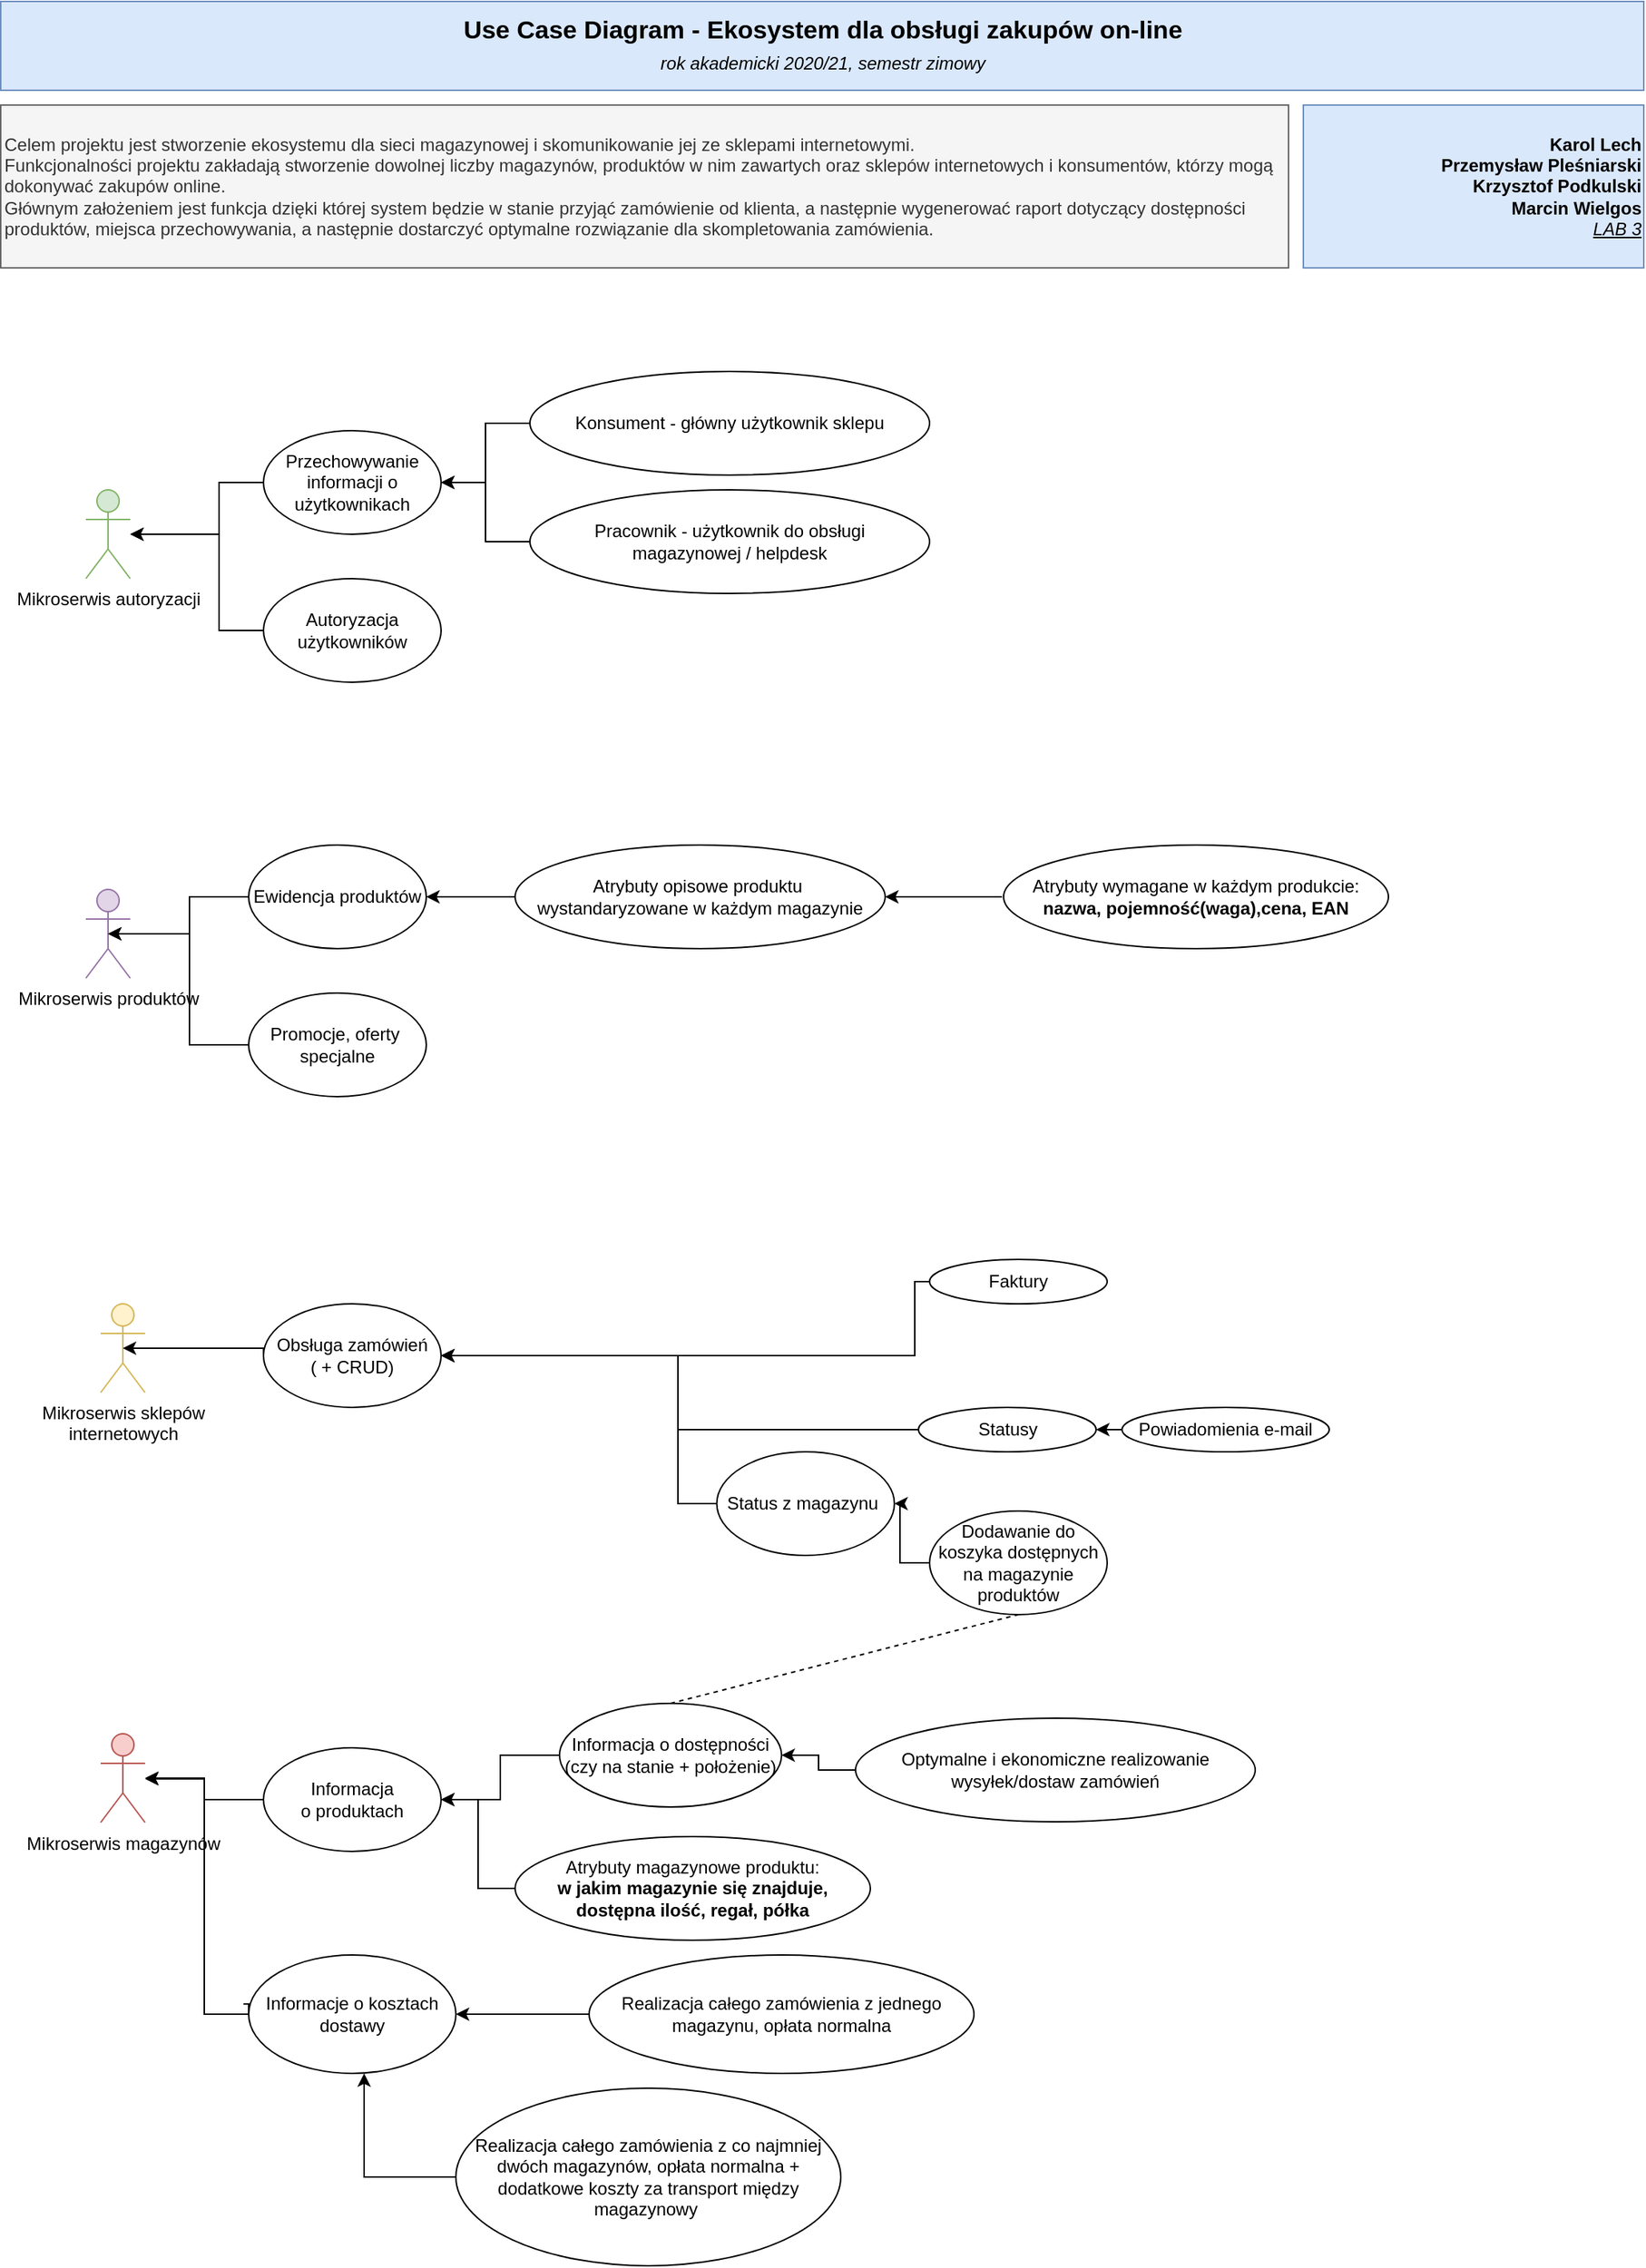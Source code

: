 <mxfile version="13.8.5" type="github">
  <diagram id="2Kik47GidB9AQ40GQkq-" name="Page-1">
    <mxGraphModel dx="1422" dy="794" grid="1" gridSize="10" guides="1" tooltips="1" connect="1" arrows="1" fold="1" page="1" pageScale="1" pageWidth="1169" pageHeight="827" math="0" shadow="0">
      <root>
        <mxCell id="0" />
        <mxCell id="1" parent="0" />
        <mxCell id="m06EBDlfmfmUvxlai8eZ-1" value="&lt;div style=&quot;font-size: 17px&quot;&gt;&lt;b style=&quot;font-size: 17px&quot;&gt;Use Case Diagram -&amp;nbsp;&lt;/b&gt;&lt;b&gt;&lt;span lang=&quot;pl&quot; style=&quot;line-height: 115%&quot;&gt;Ekosystem dla obsługi zakupów on-line&lt;/span&gt;&lt;/b&gt;&lt;/div&gt;&lt;div&gt;&lt;i&gt;&lt;font style=&quot;font-size: 12px&quot;&gt;rok akademicki 2020/21, semestr zimowy&lt;/font&gt;&lt;/i&gt;&lt;/div&gt;" style="rounded=0;whiteSpace=wrap;html=1;fillColor=#dae8fc;strokeColor=#6c8ebf;fontFamily=Helvetica;align=center;fontSize=17;" parent="1" vertex="1">
          <mxGeometry x="32.5" y="40" width="1110" height="60" as="geometry" />
        </mxCell>
        <mxCell id="m06EBDlfmfmUvxlai8eZ-2" value="&lt;div&gt;&lt;font&gt;&lt;b&gt;Karol Lech&lt;/b&gt;&lt;/font&gt;&lt;/div&gt;&lt;div&gt;&lt;font&gt;&lt;b&gt;Przemysław Pleśniarski&lt;/b&gt;&lt;/font&gt;&lt;/div&gt;&lt;div&gt;&lt;font&gt;&lt;b&gt;Krzysztof Podkulski&lt;/b&gt;&lt;/font&gt;&lt;/div&gt;&lt;div&gt;&lt;b&gt;Marcin Wielgos&lt;/b&gt;&lt;/div&gt;&lt;div&gt;&lt;u&gt;&lt;i&gt;LAB 3&lt;/i&gt;&lt;/u&gt;&lt;/div&gt;" style="rounded=0;whiteSpace=wrap;html=1;fillColor=#dae8fc;strokeColor=#6c8ebf;align=right;fontFamily=Helvetica;labelBackgroundColor=none;labelBorderColor=none;strokeWidth=1;glass=0;shadow=0;sketch=0;" parent="1" vertex="1">
          <mxGeometry x="912.5" y="110" width="230" height="110" as="geometry" />
        </mxCell>
        <mxCell id="m06EBDlfmfmUvxlai8eZ-3" value="&lt;div&gt;Celem projektu jest stworzenie ekosystemu dla sieci magazynowej i skomunikowanie jej ze sklepami internetowymi.&amp;nbsp;&lt;/div&gt;&lt;div&gt;Funkcjonalności projektu zakładają stworzenie dowolnej liczby magazynów, produktów w nim zawartych oraz sklepów internetowych i konsumentów, którzy mogą&lt;/div&gt;&lt;div&gt;dokonywać zakupów online.&lt;/div&gt;&lt;div&gt;Głównym założeniem jest funkcja dzięki której system będzie w stanie przyjąć zamówienie od klienta, a następnie wygenerować raport dotyczący dostępności produktów, miejsca przechowywania, a następnie dostarczyć optymalne rozwiązanie dla skompletowania zamówienia.&amp;nbsp;&lt;/div&gt;" style="rounded=0;whiteSpace=wrap;html=1;align=left;fontFamily=Helvetica;labelBackgroundColor=none;labelBorderColor=none;strokeWidth=1;glass=0;shadow=0;sketch=0;fillColor=#f5f5f5;strokeColor=#666666;fontColor=#333333;" parent="1" vertex="1">
          <mxGeometry x="32.5" y="110" width="870" height="110" as="geometry" />
        </mxCell>
        <mxCell id="m06EBDlfmfmUvxlai8eZ-5" value="Mikroserwis autoryzacji" style="shape=umlActor;verticalLabelPosition=bottom;verticalAlign=top;html=1;outlineConnect=0;fillColor=#d5e8d4;strokeColor=#82b366;" parent="1" vertex="1">
          <mxGeometry x="90" y="370" width="30" height="60" as="geometry" />
        </mxCell>
        <mxCell id="m06EBDlfmfmUvxlai8eZ-18" style="edgeStyle=orthogonalEdgeStyle;rounded=0;orthogonalLoop=1;jettySize=auto;html=1;exitX=0;exitY=0.5;exitDx=0;exitDy=0;" parent="1" source="m06EBDlfmfmUvxlai8eZ-6" edge="1">
          <mxGeometry relative="1" as="geometry">
            <mxPoint x="120" y="400" as="targetPoint" />
            <Array as="points">
              <mxPoint x="180" y="365" />
              <mxPoint x="180" y="400" />
            </Array>
          </mxGeometry>
        </mxCell>
        <mxCell id="m06EBDlfmfmUvxlai8eZ-6" value="Przechowywanie&lt;br&gt;informacji o&lt;br&gt;użytkownikach" style="ellipse;whiteSpace=wrap;html=1;" parent="1" vertex="1">
          <mxGeometry x="210" y="330" width="120" height="70" as="geometry" />
        </mxCell>
        <mxCell id="m06EBDlfmfmUvxlai8eZ-9" style="edgeStyle=orthogonalEdgeStyle;rounded=0;orthogonalLoop=1;jettySize=auto;html=1;exitX=0;exitY=0.5;exitDx=0;exitDy=0;entryX=1;entryY=0.5;entryDx=0;entryDy=0;" parent="1" source="m06EBDlfmfmUvxlai8eZ-7" target="m06EBDlfmfmUvxlai8eZ-6" edge="1">
          <mxGeometry relative="1" as="geometry" />
        </mxCell>
        <mxCell id="m06EBDlfmfmUvxlai8eZ-7" value="Konsument - główny użytkownik sklepu" style="ellipse;whiteSpace=wrap;html=1;" parent="1" vertex="1">
          <mxGeometry x="390" y="290" width="270" height="70" as="geometry" />
        </mxCell>
        <mxCell id="m06EBDlfmfmUvxlai8eZ-10" style="edgeStyle=orthogonalEdgeStyle;rounded=0;orthogonalLoop=1;jettySize=auto;html=1;exitX=0;exitY=0.5;exitDx=0;exitDy=0;entryX=1;entryY=0.5;entryDx=0;entryDy=0;" parent="1" source="m06EBDlfmfmUvxlai8eZ-8" target="m06EBDlfmfmUvxlai8eZ-6" edge="1">
          <mxGeometry relative="1" as="geometry">
            <mxPoint x="330" y="360" as="targetPoint" />
            <Array as="points">
              <mxPoint x="360" y="405" />
              <mxPoint x="360" y="365" />
            </Array>
          </mxGeometry>
        </mxCell>
        <mxCell id="m06EBDlfmfmUvxlai8eZ-8" value="Pracownik - użytkownik do obsługi &lt;br&gt;magazynowej / helpdesk" style="ellipse;whiteSpace=wrap;html=1;" parent="1" vertex="1">
          <mxGeometry x="390" y="370" width="270" height="70" as="geometry" />
        </mxCell>
        <mxCell id="m06EBDlfmfmUvxlai8eZ-17" style="edgeStyle=orthogonalEdgeStyle;rounded=0;orthogonalLoop=1;jettySize=auto;html=1;exitX=0;exitY=0.5;exitDx=0;exitDy=0;" parent="1" source="m06EBDlfmfmUvxlai8eZ-11" target="m06EBDlfmfmUvxlai8eZ-5" edge="1">
          <mxGeometry relative="1" as="geometry">
            <Array as="points">
              <mxPoint x="180" y="465" />
              <mxPoint x="180" y="400" />
            </Array>
          </mxGeometry>
        </mxCell>
        <mxCell id="m06EBDlfmfmUvxlai8eZ-11" value="Autoryzacja użytkowników" style="ellipse;whiteSpace=wrap;html=1;" parent="1" vertex="1">
          <mxGeometry x="210" y="430" width="120" height="70" as="geometry" />
        </mxCell>
        <mxCell id="m06EBDlfmfmUvxlai8eZ-12" value="Mikroserwis magazynów" style="shape=umlActor;verticalLabelPosition=bottom;verticalAlign=top;html=1;outlineConnect=0;fillColor=#f8cecc;strokeColor=#b85450;" parent="1" vertex="1">
          <mxGeometry x="100" y="1210.5" width="30" height="60" as="geometry" />
        </mxCell>
        <mxCell id="m06EBDlfmfmUvxlai8eZ-44" style="edgeStyle=orthogonalEdgeStyle;rounded=0;orthogonalLoop=1;jettySize=auto;html=1;exitX=0;exitY=0.5;exitDx=0;exitDy=0;entryX=1;entryY=0.5;entryDx=0;entryDy=0;" parent="1" source="m06EBDlfmfmUvxlai8eZ-15" target="m06EBDlfmfmUvxlai8eZ-31" edge="1">
          <mxGeometry relative="1" as="geometry">
            <Array as="points">
              <mxPoint x="490" y="1055" />
              <mxPoint x="490" y="955" />
            </Array>
          </mxGeometry>
        </mxCell>
        <mxCell id="m06EBDlfmfmUvxlai8eZ-15" value="Status z magazynu&amp;nbsp;" style="ellipse;whiteSpace=wrap;html=1;" parent="1" vertex="1">
          <mxGeometry x="516.25" y="1020" width="120" height="70" as="geometry" />
        </mxCell>
        <mxCell id="m06EBDlfmfmUvxlai8eZ-21" value="Mikroserwis sklepów&lt;br&gt;internetowych" style="shape=umlActor;verticalLabelPosition=bottom;verticalAlign=top;html=1;outlineConnect=0;fillColor=#fff2cc;strokeColor=#d6b656;" parent="1" vertex="1">
          <mxGeometry x="100" y="920" width="30" height="60" as="geometry" />
        </mxCell>
        <mxCell id="m06EBDlfmfmUvxlai8eZ-62" style="edgeStyle=orthogonalEdgeStyle;rounded=0;orthogonalLoop=1;jettySize=auto;html=1;exitX=0;exitY=0.5;exitDx=0;exitDy=0;" parent="1" source="m06EBDlfmfmUvxlai8eZ-22" target="m06EBDlfmfmUvxlai8eZ-12" edge="1">
          <mxGeometry relative="1" as="geometry" />
        </mxCell>
        <mxCell id="m06EBDlfmfmUvxlai8eZ-22" value="Informacja&lt;br&gt;o produktach" style="ellipse;whiteSpace=wrap;html=1;" parent="1" vertex="1">
          <mxGeometry x="210" y="1220" width="120" height="70" as="geometry" />
        </mxCell>
        <mxCell id="m06EBDlfmfmUvxlai8eZ-25" style="edgeStyle=orthogonalEdgeStyle;rounded=0;orthogonalLoop=1;jettySize=auto;html=1;exitX=0;exitY=0.5;exitDx=0;exitDy=0;" parent="1" source="m06EBDlfmfmUvxlai8eZ-23" target="m06EBDlfmfmUvxlai8eZ-22" edge="1">
          <mxGeometry relative="1" as="geometry" />
        </mxCell>
        <mxCell id="m06EBDlfmfmUvxlai8eZ-23" value="Atrybuty magazynowe produktu:&lt;br&gt;&lt;b&gt;w jakim magazynie się znajduje, dostępna ilość, regał, półka&lt;/b&gt;" style="ellipse;whiteSpace=wrap;html=1;" parent="1" vertex="1">
          <mxGeometry x="380" y="1280" width="240" height="70" as="geometry" />
        </mxCell>
        <mxCell id="m06EBDlfmfmUvxlai8eZ-28" style="edgeStyle=orthogonalEdgeStyle;rounded=0;orthogonalLoop=1;jettySize=auto;html=1;exitX=0;exitY=0.5;exitDx=0;exitDy=0;entryX=1;entryY=0.5;entryDx=0;entryDy=0;" parent="1" source="m06EBDlfmfmUvxlai8eZ-26" target="m06EBDlfmfmUvxlai8eZ-15" edge="1">
          <mxGeometry relative="1" as="geometry" />
        </mxCell>
        <mxCell id="m06EBDlfmfmUvxlai8eZ-26" value="Dodawanie do koszyka dostępnych&lt;br&gt;na magazynie produktów" style="ellipse;whiteSpace=wrap;html=1;" parent="1" vertex="1">
          <mxGeometry x="660" y="1060" width="120" height="70" as="geometry" />
        </mxCell>
        <mxCell id="m06EBDlfmfmUvxlai8eZ-29" style="edgeStyle=orthogonalEdgeStyle;rounded=0;orthogonalLoop=1;jettySize=auto;html=1;exitX=0;exitY=0.5;exitDx=0;exitDy=0;entryX=1;entryY=0.5;entryDx=0;entryDy=0;" parent="1" source="m06EBDlfmfmUvxlai8eZ-27" target="m06EBDlfmfmUvxlai8eZ-22" edge="1">
          <mxGeometry relative="1" as="geometry" />
        </mxCell>
        <mxCell id="m06EBDlfmfmUvxlai8eZ-27" value="Informacja o dostępności&lt;br&gt;(czy na stanie + położenie)" style="ellipse;whiteSpace=wrap;html=1;" parent="1" vertex="1">
          <mxGeometry x="410" y="1190" width="150" height="70" as="geometry" />
        </mxCell>
        <mxCell id="m06EBDlfmfmUvxlai8eZ-30" value="" style="endArrow=none;dashed=1;html=1;exitX=0.5;exitY=0;exitDx=0;exitDy=0;entryX=0.5;entryY=1;entryDx=0;entryDy=0;" parent="1" source="m06EBDlfmfmUvxlai8eZ-27" target="m06EBDlfmfmUvxlai8eZ-26" edge="1">
          <mxGeometry width="50" height="50" relative="1" as="geometry">
            <mxPoint x="560" y="1190" as="sourcePoint" />
            <mxPoint x="610" y="1140" as="targetPoint" />
          </mxGeometry>
        </mxCell>
        <mxCell id="m06EBDlfmfmUvxlai8eZ-63" style="edgeStyle=orthogonalEdgeStyle;rounded=0;orthogonalLoop=1;jettySize=auto;html=1;exitX=0;exitY=0.5;exitDx=0;exitDy=0;entryX=0.5;entryY=0.5;entryDx=0;entryDy=0;entryPerimeter=0;" parent="1" source="m06EBDlfmfmUvxlai8eZ-31" target="m06EBDlfmfmUvxlai8eZ-21" edge="1">
          <mxGeometry relative="1" as="geometry">
            <Array as="points">
              <mxPoint x="210" y="950" />
            </Array>
          </mxGeometry>
        </mxCell>
        <mxCell id="m06EBDlfmfmUvxlai8eZ-31" value="Obsługa zamówień&lt;br&gt;( + CRUD)" style="ellipse;whiteSpace=wrap;html=1;" parent="1" vertex="1">
          <mxGeometry x="210" y="920" width="120" height="70" as="geometry" />
        </mxCell>
        <mxCell id="m06EBDlfmfmUvxlai8eZ-41" style="edgeStyle=orthogonalEdgeStyle;rounded=0;orthogonalLoop=1;jettySize=auto;html=1;exitX=0;exitY=0.5;exitDx=0;exitDy=0;entryX=1;entryY=0.5;entryDx=0;entryDy=0;" parent="1" source="m06EBDlfmfmUvxlai8eZ-34" edge="1" target="m06EBDlfmfmUvxlai8eZ-31">
          <mxGeometry relative="1" as="geometry">
            <mxPoint x="330" y="1014.667" as="targetPoint" />
            <Array as="points">
              <mxPoint x="650" y="955" />
            </Array>
          </mxGeometry>
        </mxCell>
        <mxCell id="m06EBDlfmfmUvxlai8eZ-34" value="Faktury" style="ellipse;whiteSpace=wrap;html=1;" parent="1" vertex="1">
          <mxGeometry x="660" y="890" width="120" height="30" as="geometry" />
        </mxCell>
        <mxCell id="m06EBDlfmfmUvxlai8eZ-43" style="edgeStyle=orthogonalEdgeStyle;rounded=0;orthogonalLoop=1;jettySize=auto;html=1;exitX=0;exitY=0.5;exitDx=0;exitDy=0;entryX=1;entryY=0.5;entryDx=0;entryDy=0;" parent="1" source="m06EBDlfmfmUvxlai8eZ-35" target="m06EBDlfmfmUvxlai8eZ-31" edge="1">
          <mxGeometry relative="1" as="geometry">
            <Array as="points">
              <mxPoint x="490" y="1005" />
              <mxPoint x="490" y="955" />
            </Array>
          </mxGeometry>
        </mxCell>
        <mxCell id="m06EBDlfmfmUvxlai8eZ-35" value="Statusy" style="ellipse;whiteSpace=wrap;html=1;" parent="1" vertex="1">
          <mxGeometry x="652.5" y="990" width="120" height="30" as="geometry" />
        </mxCell>
        <mxCell id="m06EBDlfmfmUvxlai8eZ-37" style="edgeStyle=orthogonalEdgeStyle;rounded=0;orthogonalLoop=1;jettySize=auto;html=1;exitX=0;exitY=0.5;exitDx=0;exitDy=0;entryX=1;entryY=0.5;entryDx=0;entryDy=0;" parent="1" source="m06EBDlfmfmUvxlai8eZ-36" target="m06EBDlfmfmUvxlai8eZ-35" edge="1">
          <mxGeometry relative="1" as="geometry" />
        </mxCell>
        <mxCell id="m06EBDlfmfmUvxlai8eZ-36" value="Powiadomienia e-mail" style="ellipse;whiteSpace=wrap;html=1;" parent="1" vertex="1">
          <mxGeometry x="790" y="990" width="140" height="30" as="geometry" />
        </mxCell>
        <mxCell id="m06EBDlfmfmUvxlai8eZ-48" value="Mikroserwis produktów" style="shape=umlActor;verticalLabelPosition=bottom;verticalAlign=top;html=1;outlineConnect=0;fillColor=#e1d5e7;strokeColor=#9673a6;fontSize=12;" parent="1" vertex="1">
          <mxGeometry x="90" y="640" width="30" height="60" as="geometry" />
        </mxCell>
        <mxCell id="m06EBDlfmfmUvxlai8eZ-55" style="edgeStyle=orthogonalEdgeStyle;rounded=0;orthogonalLoop=1;jettySize=auto;html=1;exitX=0;exitY=0.5;exitDx=0;exitDy=0;entryX=0.5;entryY=0.5;entryDx=0;entryDy=0;entryPerimeter=0;" parent="1" source="m06EBDlfmfmUvxlai8eZ-49" target="m06EBDlfmfmUvxlai8eZ-48" edge="1">
          <mxGeometry relative="1" as="geometry" />
        </mxCell>
        <mxCell id="m06EBDlfmfmUvxlai8eZ-49" value="Ewidencja produktów" style="ellipse;whiteSpace=wrap;html=1;" parent="1" vertex="1">
          <mxGeometry x="200" y="610" width="120" height="70" as="geometry" />
        </mxCell>
        <mxCell id="m06EBDlfmfmUvxlai8eZ-56" style="edgeStyle=orthogonalEdgeStyle;rounded=0;orthogonalLoop=1;jettySize=auto;html=1;exitX=0;exitY=0.5;exitDx=0;exitDy=0;entryX=0.5;entryY=0.5;entryDx=0;entryDy=0;entryPerimeter=0;" parent="1" source="m06EBDlfmfmUvxlai8eZ-50" target="m06EBDlfmfmUvxlai8eZ-48" edge="1">
          <mxGeometry relative="1" as="geometry">
            <Array as="points">
              <mxPoint x="160" y="745" />
              <mxPoint x="160" y="670" />
            </Array>
          </mxGeometry>
        </mxCell>
        <mxCell id="m06EBDlfmfmUvxlai8eZ-50" value="Promocje, oferty&amp;nbsp;&lt;br&gt;specjalne" style="ellipse;whiteSpace=wrap;html=1;" parent="1" vertex="1">
          <mxGeometry x="200" y="710" width="120" height="70" as="geometry" />
        </mxCell>
        <mxCell id="m06EBDlfmfmUvxlai8eZ-52" style="edgeStyle=orthogonalEdgeStyle;rounded=0;orthogonalLoop=1;jettySize=auto;html=1;exitX=0;exitY=0.5;exitDx=0;exitDy=0;" parent="1" source="m06EBDlfmfmUvxlai8eZ-51" target="m06EBDlfmfmUvxlai8eZ-49" edge="1">
          <mxGeometry relative="1" as="geometry" />
        </mxCell>
        <mxCell id="m06EBDlfmfmUvxlai8eZ-51" value="Atrybuty opisowe produktu&amp;nbsp;&lt;br&gt;wystandaryzowane w każdym magazynie" style="ellipse;whiteSpace=wrap;html=1;" parent="1" vertex="1">
          <mxGeometry x="380" y="610" width="250" height="70" as="geometry" />
        </mxCell>
        <mxCell id="m06EBDlfmfmUvxlai8eZ-53" value="Atrybuty wymagane w każdym produkcie:&lt;br&gt;&lt;b&gt;nazwa, pojemność(waga),cena, EAN&lt;/b&gt;" style="ellipse;whiteSpace=wrap;html=1;" parent="1" vertex="1">
          <mxGeometry x="710" y="610" width="260" height="70" as="geometry" />
        </mxCell>
        <mxCell id="m06EBDlfmfmUvxlai8eZ-59" style="edgeStyle=orthogonalEdgeStyle;rounded=0;orthogonalLoop=1;jettySize=auto;html=1;exitX=0;exitY=0.5;exitDx=0;exitDy=0;entryX=1;entryY=0.5;entryDx=0;entryDy=0;" parent="1" source="m06EBDlfmfmUvxlai8eZ-58" target="m06EBDlfmfmUvxlai8eZ-27" edge="1">
          <mxGeometry relative="1" as="geometry" />
        </mxCell>
        <mxCell id="m06EBDlfmfmUvxlai8eZ-58" value="Optymalne i ekonomiczne realizowanie wysyłek/dostaw zamówień" style="ellipse;whiteSpace=wrap;html=1;" parent="1" vertex="1">
          <mxGeometry x="610" y="1200" width="270" height="70" as="geometry" />
        </mxCell>
        <mxCell id="m06EBDlfmfmUvxlai8eZ-67" style="edgeStyle=orthogonalEdgeStyle;rounded=0;orthogonalLoop=1;jettySize=auto;html=1;exitX=0.5;exitY=0;exitDx=0;exitDy=0;entryX=1;entryY=0.5;entryDx=0;entryDy=0;" parent="1" source="m06EBDlfmfmUvxlai8eZ-66" target="7NDfx66giatENHxgtlKn-9" edge="1">
          <mxGeometry relative="1" as="geometry">
            <Array as="points">
              <mxPoint x="560" y="1400" />
            </Array>
          </mxGeometry>
        </mxCell>
        <mxCell id="7NDfx66giatENHxgtlKn-2" style="edgeStyle=orthogonalEdgeStyle;rounded=0;orthogonalLoop=1;jettySize=auto;html=1;fontSize=12;" edge="1" parent="1">
          <mxGeometry relative="1" as="geometry">
            <mxPoint x="278" y="1440" as="targetPoint" />
            <mxPoint x="340" y="1510" as="sourcePoint" />
            <Array as="points">
              <mxPoint x="278" y="1510" />
            </Array>
          </mxGeometry>
        </mxCell>
        <mxCell id="m06EBDlfmfmUvxlai8eZ-66" value="Realizacja całego zamówienia z jednego magazynu, opłata normalna" style="ellipse;whiteSpace=wrap;html=1;" parent="1" vertex="1">
          <mxGeometry x="430" y="1360" width="260" height="80" as="geometry" />
        </mxCell>
        <mxCell id="7NDfx66giatENHxgtlKn-1" value="" style="endArrow=classic;html=1;fontSize=12;entryX=1;entryY=0.5;entryDx=0;entryDy=0;" edge="1" parent="1" target="m06EBDlfmfmUvxlai8eZ-51">
          <mxGeometry width="50" height="50" relative="1" as="geometry">
            <mxPoint x="709" y="645" as="sourcePoint" />
            <mxPoint x="640" y="645" as="targetPoint" />
            <Array as="points" />
          </mxGeometry>
        </mxCell>
        <mxCell id="7NDfx66giatENHxgtlKn-8" style="edgeStyle=orthogonalEdgeStyle;rounded=0;orthogonalLoop=1;jettySize=auto;html=1;fontSize=12;exitX=-0.025;exitY=0.414;exitDx=0;exitDy=0;exitPerimeter=0;" edge="1" parent="1" source="7NDfx66giatENHxgtlKn-9">
          <mxGeometry relative="1" as="geometry">
            <mxPoint x="130" y="1241" as="targetPoint" />
            <mxPoint x="200" y="1331" as="sourcePoint" />
            <Array as="points">
              <mxPoint x="200" y="1393" />
              <mxPoint x="200" y="1400" />
              <mxPoint x="170" y="1400" />
              <mxPoint x="170" y="1241" />
            </Array>
          </mxGeometry>
        </mxCell>
        <mxCell id="7NDfx66giatENHxgtlKn-9" value="Informacje o kosztach dostawy" style="ellipse;whiteSpace=wrap;html=1;" vertex="1" parent="1">
          <mxGeometry x="200" y="1360" width="140" height="80" as="geometry" />
        </mxCell>
        <mxCell id="7NDfx66giatENHxgtlKn-10" value="Realizacja całego zamówienia z co najmniej dwóch magazynów, opłata normalna + dodatkowe koszty za transport między magazynowy&amp;nbsp;" style="ellipse;whiteSpace=wrap;html=1;" vertex="1" parent="1">
          <mxGeometry x="340" y="1450" width="260" height="120" as="geometry" />
        </mxCell>
      </root>
    </mxGraphModel>
  </diagram>
</mxfile>
